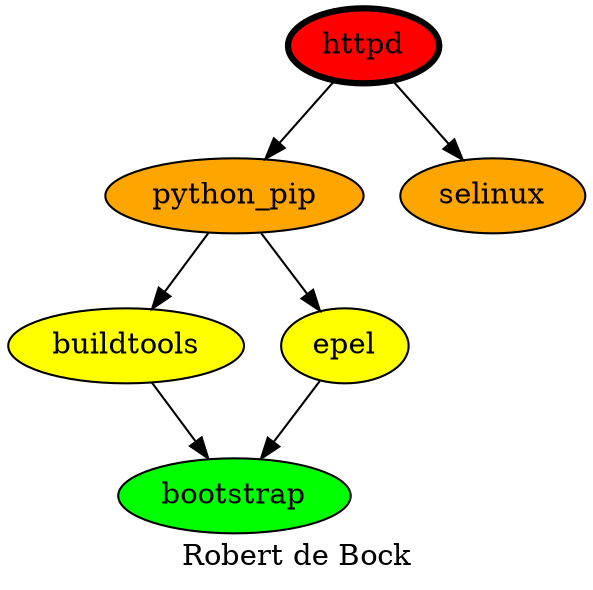digraph PhiloDilemma {
  label = "Robert de Bock" ;
  overlap=false
  {
    bootstrap [fillcolor=green style=filled]
    buildtools [fillcolor=yellow style=filled]
    epel [fillcolor=yellow style=filled]
    "python_pip" [fillcolor=orange style=filled]
    selinux [fillcolor=orange style=filled]
    httpd [fillcolor=red style=filled penwidth=3]
  }
  {buildtools epel} -> bootstrap
  "python_pip" -> {buildtools epel}
  httpd -> {"python_pip" selinux}
}
